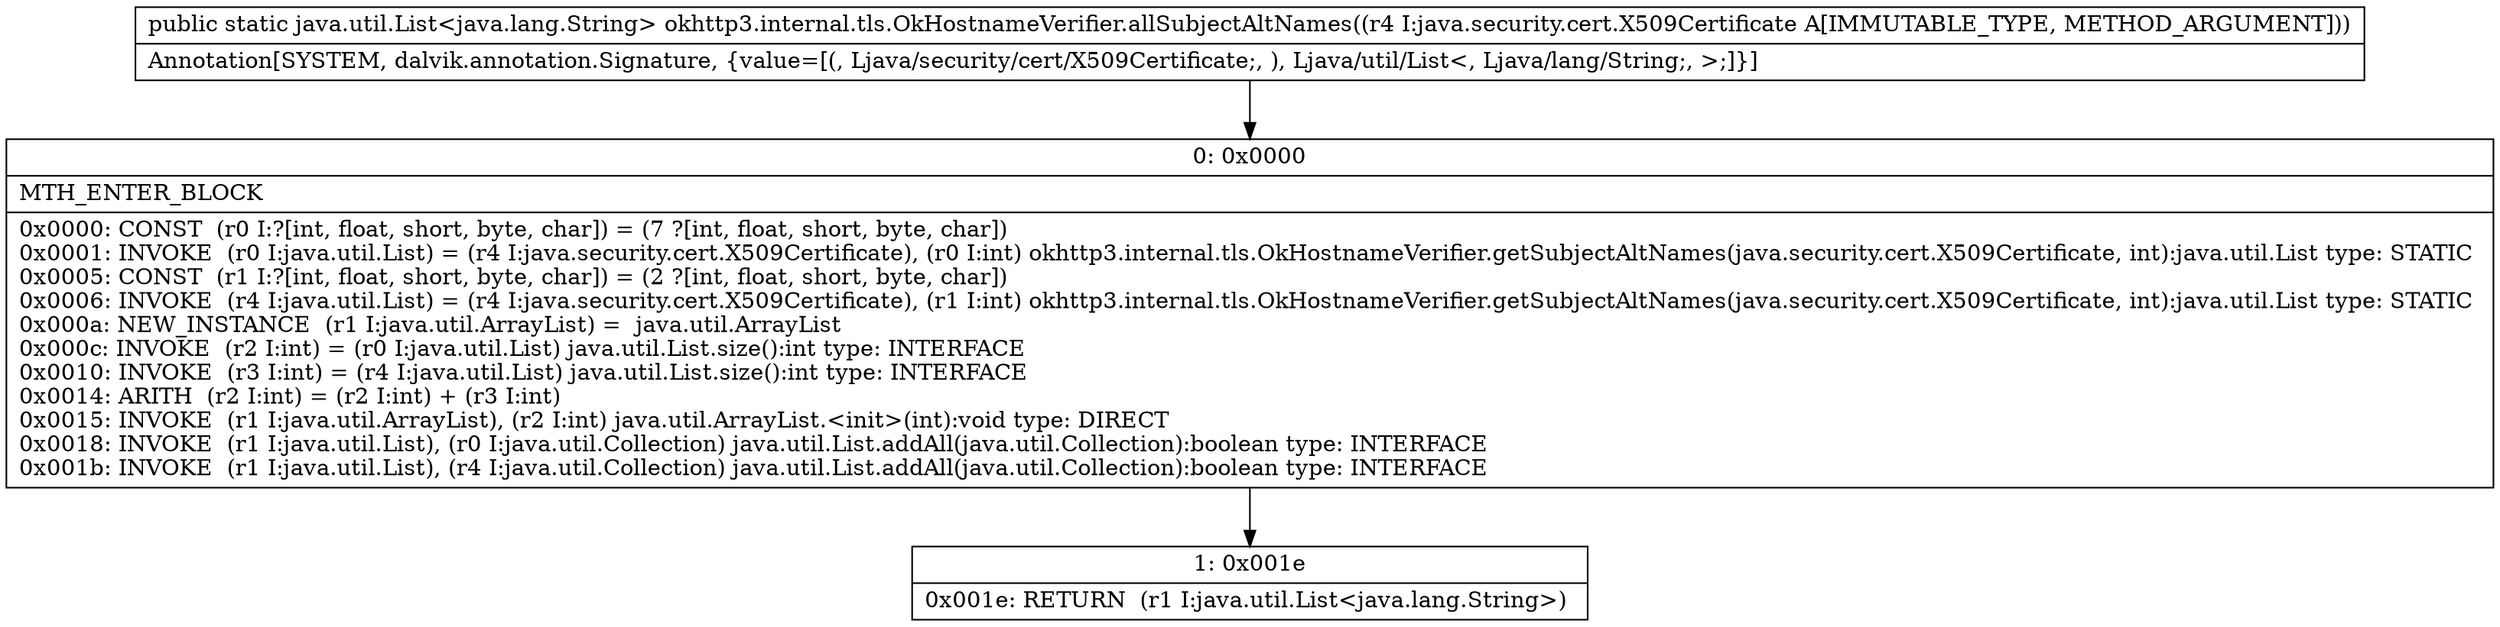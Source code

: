 digraph "CFG forokhttp3.internal.tls.OkHostnameVerifier.allSubjectAltNames(Ljava\/security\/cert\/X509Certificate;)Ljava\/util\/List;" {
Node_0 [shape=record,label="{0\:\ 0x0000|MTH_ENTER_BLOCK\l|0x0000: CONST  (r0 I:?[int, float, short, byte, char]) = (7 ?[int, float, short, byte, char]) \l0x0001: INVOKE  (r0 I:java.util.List) = (r4 I:java.security.cert.X509Certificate), (r0 I:int) okhttp3.internal.tls.OkHostnameVerifier.getSubjectAltNames(java.security.cert.X509Certificate, int):java.util.List type: STATIC \l0x0005: CONST  (r1 I:?[int, float, short, byte, char]) = (2 ?[int, float, short, byte, char]) \l0x0006: INVOKE  (r4 I:java.util.List) = (r4 I:java.security.cert.X509Certificate), (r1 I:int) okhttp3.internal.tls.OkHostnameVerifier.getSubjectAltNames(java.security.cert.X509Certificate, int):java.util.List type: STATIC \l0x000a: NEW_INSTANCE  (r1 I:java.util.ArrayList) =  java.util.ArrayList \l0x000c: INVOKE  (r2 I:int) = (r0 I:java.util.List) java.util.List.size():int type: INTERFACE \l0x0010: INVOKE  (r3 I:int) = (r4 I:java.util.List) java.util.List.size():int type: INTERFACE \l0x0014: ARITH  (r2 I:int) = (r2 I:int) + (r3 I:int) \l0x0015: INVOKE  (r1 I:java.util.ArrayList), (r2 I:int) java.util.ArrayList.\<init\>(int):void type: DIRECT \l0x0018: INVOKE  (r1 I:java.util.List), (r0 I:java.util.Collection) java.util.List.addAll(java.util.Collection):boolean type: INTERFACE \l0x001b: INVOKE  (r1 I:java.util.List), (r4 I:java.util.Collection) java.util.List.addAll(java.util.Collection):boolean type: INTERFACE \l}"];
Node_1 [shape=record,label="{1\:\ 0x001e|0x001e: RETURN  (r1 I:java.util.List\<java.lang.String\>) \l}"];
MethodNode[shape=record,label="{public static java.util.List\<java.lang.String\> okhttp3.internal.tls.OkHostnameVerifier.allSubjectAltNames((r4 I:java.security.cert.X509Certificate A[IMMUTABLE_TYPE, METHOD_ARGUMENT]))  | Annotation[SYSTEM, dalvik.annotation.Signature, \{value=[(, Ljava\/security\/cert\/X509Certificate;, ), Ljava\/util\/List\<, Ljava\/lang\/String;, \>;]\}]\l}"];
MethodNode -> Node_0;
Node_0 -> Node_1;
}

